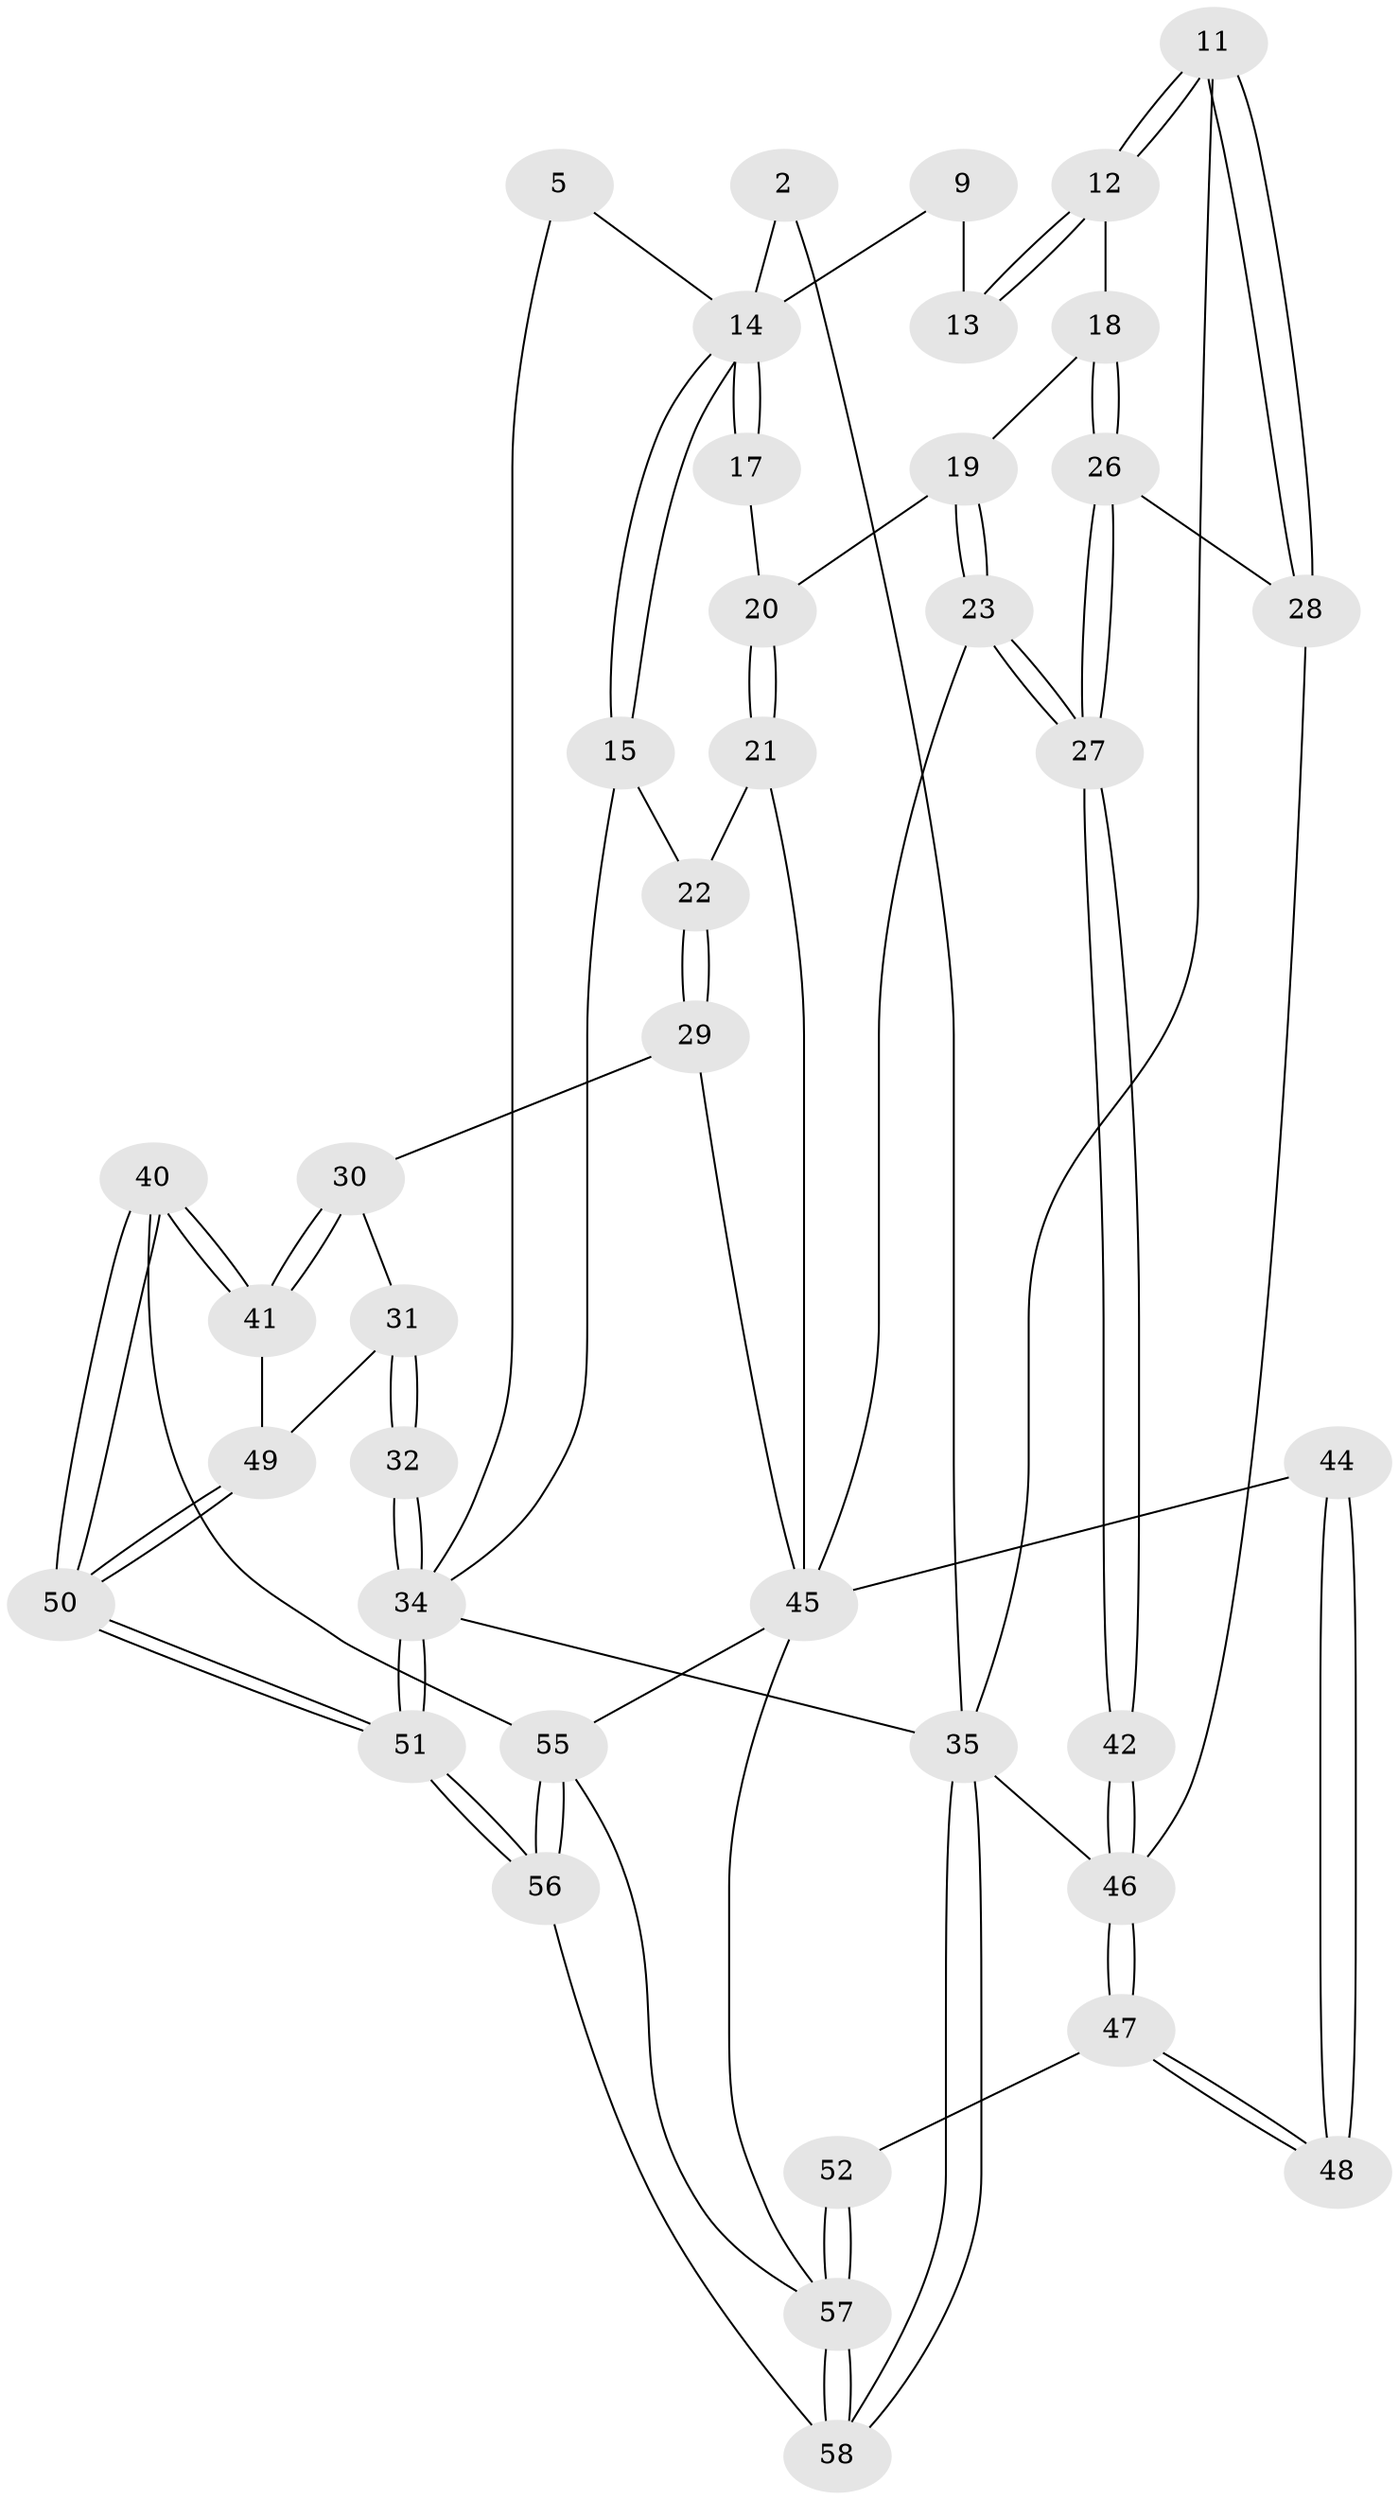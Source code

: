 // original degree distribution, {4: 0.25862068965517243, 5: 0.4827586206896552, 3: 0.034482758620689655, 6: 0.22413793103448276}
// Generated by graph-tools (version 1.1) at 2025/06/03/04/25 22:06:02]
// undirected, 40 vertices, 90 edges
graph export_dot {
graph [start="1"]
  node [color=gray90,style=filled];
  2 [pos="+1+0",super="+1"];
  5 [pos="+0.2987999512028486+0"];
  9 [pos="+0.6373247586481864+0.15279861254650065"];
  11 [pos="+1+0.201129567678355"];
  12 [pos="+0.8340687943310936+0.23178066719919926"];
  13 [pos="+0.791580498708665+0.1419899635852196",super="+10"];
  14 [pos="+0.3326469262536067+0.2103814183665581",super="+8"];
  15 [pos="+0.3276783269711073+0.22993144120928405"];
  17 [pos="+0.6222205842690468+0.17218867848126637"];
  18 [pos="+0.7322147749490586+0.30402043376365673"];
  19 [pos="+0.6614709409540532+0.2777366521181518"];
  20 [pos="+0.6318867300835131+0.23167688431921815"];
  21 [pos="+0.35686676152874297+0.32808141627096854"];
  22 [pos="+0.3430251632010307+0.3181559266096158"];
  23 [pos="+0.5205299034099266+0.4908612197570364"];
  26 [pos="+0.8234015730726137+0.4894578824773645"];
  27 [pos="+0.7738027875154716+0.5814724252473039"];
  28 [pos="+1+0.3381723828434079"];
  29 [pos="+0.17584204495577954+0.42329127228026575"];
  30 [pos="+0.09984137845095492+0.43972119021603306"];
  31 [pos="+0+0.3936352213756478"];
  32 [pos="+0+0.3903143294041938"];
  34 [pos="+0+1",super="+4+16"];
  35 [pos="+1+1",super="+3"];
  40 [pos="+0.19667235340548103+0.67616331988003"];
  41 [pos="+0.19582672663872988+0.6744746042967239"];
  42 [pos="+0.7813671223638803+0.6241455650368734"];
  44 [pos="+0.5009101792674482+0.718823988534678",super="+43"];
  45 [pos="+0.4907950638387974+0.7284945279999738",super="+38+25"];
  46 [pos="+0.775182275251287+0.7325574913383949",super="+37"];
  47 [pos="+0.7530327411726503+0.7422089493952162"];
  48 [pos="+0.6724340587666644+0.7193921952660943"];
  49 [pos="+0.04514928927352557+0.5992016808531967"];
  50 [pos="+0.11871621903306287+0.7453513488550907"];
  51 [pos="+0+1"];
  52 [pos="+0.7299541422261772+0.7603986090329985"];
  55 [pos="+0.33962830114324116+0.8520314014149777",super="+39"];
  56 [pos="+0.17262720860508465+1"];
  57 [pos="+0.5755932854463598+0.983171823062739",super="+54+53"];
  58 [pos="+0.5591605889044718+1"];
  2 -- 35;
  2 -- 14;
  5 -- 34;
  5 -- 14;
  9 -- 13 [weight=2];
  9 -- 14;
  11 -- 12;
  11 -- 12;
  11 -- 28;
  11 -- 28;
  11 -- 35;
  12 -- 13;
  12 -- 13;
  12 -- 18;
  14 -- 15;
  14 -- 15;
  14 -- 17 [weight=2];
  14 -- 17;
  15 -- 22;
  15 -- 34;
  17 -- 20;
  18 -- 19;
  18 -- 26;
  18 -- 26;
  19 -- 20;
  19 -- 23;
  19 -- 23;
  20 -- 21;
  20 -- 21;
  21 -- 22;
  21 -- 45;
  22 -- 29;
  22 -- 29;
  23 -- 27;
  23 -- 27;
  23 -- 45;
  26 -- 27;
  26 -- 27;
  26 -- 28;
  27 -- 42;
  27 -- 42;
  28 -- 46;
  29 -- 30;
  29 -- 45;
  30 -- 31;
  30 -- 41;
  30 -- 41;
  31 -- 32;
  31 -- 32;
  31 -- 49;
  32 -- 34 [weight=2];
  32 -- 34;
  34 -- 51;
  34 -- 51;
  34 -- 35 [weight=2];
  35 -- 58;
  35 -- 58;
  35 -- 46;
  40 -- 41;
  40 -- 41;
  40 -- 50;
  40 -- 50;
  40 -- 55;
  41 -- 49;
  42 -- 46 [weight=2];
  42 -- 46;
  44 -- 45 [weight=2];
  44 -- 48 [weight=2];
  44 -- 48;
  45 -- 57;
  45 -- 55;
  46 -- 47;
  46 -- 47;
  47 -- 48;
  47 -- 48;
  47 -- 52;
  49 -- 50;
  49 -- 50;
  50 -- 51;
  50 -- 51;
  51 -- 56;
  51 -- 56;
  52 -- 57 [weight=2];
  52 -- 57;
  55 -- 56;
  55 -- 56;
  55 -- 57;
  56 -- 58;
  57 -- 58;
  57 -- 58;
}

